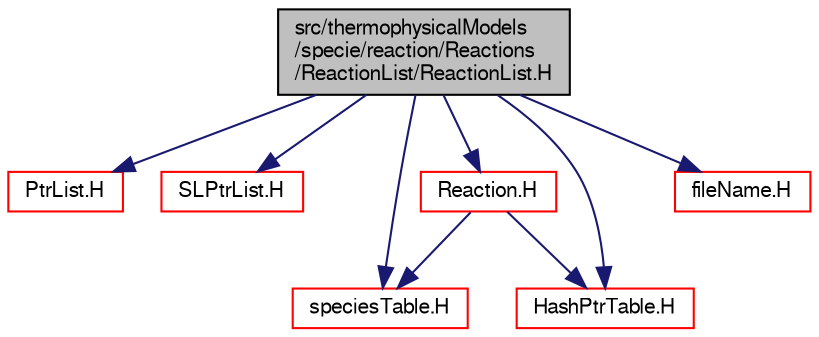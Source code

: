 digraph "src/thermophysicalModels/specie/reaction/Reactions/ReactionList/ReactionList.H"
{
  bgcolor="transparent";
  edge [fontname="FreeSans",fontsize="10",labelfontname="FreeSans",labelfontsize="10"];
  node [fontname="FreeSans",fontsize="10",shape=record];
  Node0 [label="src/thermophysicalModels\l/specie/reaction/Reactions\l/ReactionList/ReactionList.H",height=0.2,width=0.4,color="black", fillcolor="grey75", style="filled", fontcolor="black"];
  Node0 -> Node1 [color="midnightblue",fontsize="10",style="solid",fontname="FreeSans"];
  Node1 [label="PtrList.H",height=0.2,width=0.4,color="red",URL="$a08717.html"];
  Node0 -> Node53 [color="midnightblue",fontsize="10",style="solid",fontname="FreeSans"];
  Node53 [label="SLPtrList.H",height=0.2,width=0.4,color="red",URL="$a08591.html"];
  Node0 -> Node58 [color="midnightblue",fontsize="10",style="solid",fontname="FreeSans"];
  Node58 [label="speciesTable.H",height=0.2,width=0.4,color="red",URL="$a16595.html"];
  Node0 -> Node68 [color="midnightblue",fontsize="10",style="solid",fontname="FreeSans"];
  Node68 [label="HashPtrTable.H",height=0.2,width=0.4,color="red",URL="$a08462.html"];
  Node0 -> Node69 [color="midnightblue",fontsize="10",style="solid",fontname="FreeSans"];
  Node69 [label="Reaction.H",height=0.2,width=0.4,color="red",URL="$a16568.html"];
  Node69 -> Node58 [color="midnightblue",fontsize="10",style="solid",fontname="FreeSans"];
  Node69 -> Node68 [color="midnightblue",fontsize="10",style="solid",fontname="FreeSans"];
  Node0 -> Node35 [color="midnightblue",fontsize="10",style="solid",fontname="FreeSans"];
  Node35 [label="fileName.H",height=0.2,width=0.4,color="red",URL="$a12584.html"];
}
